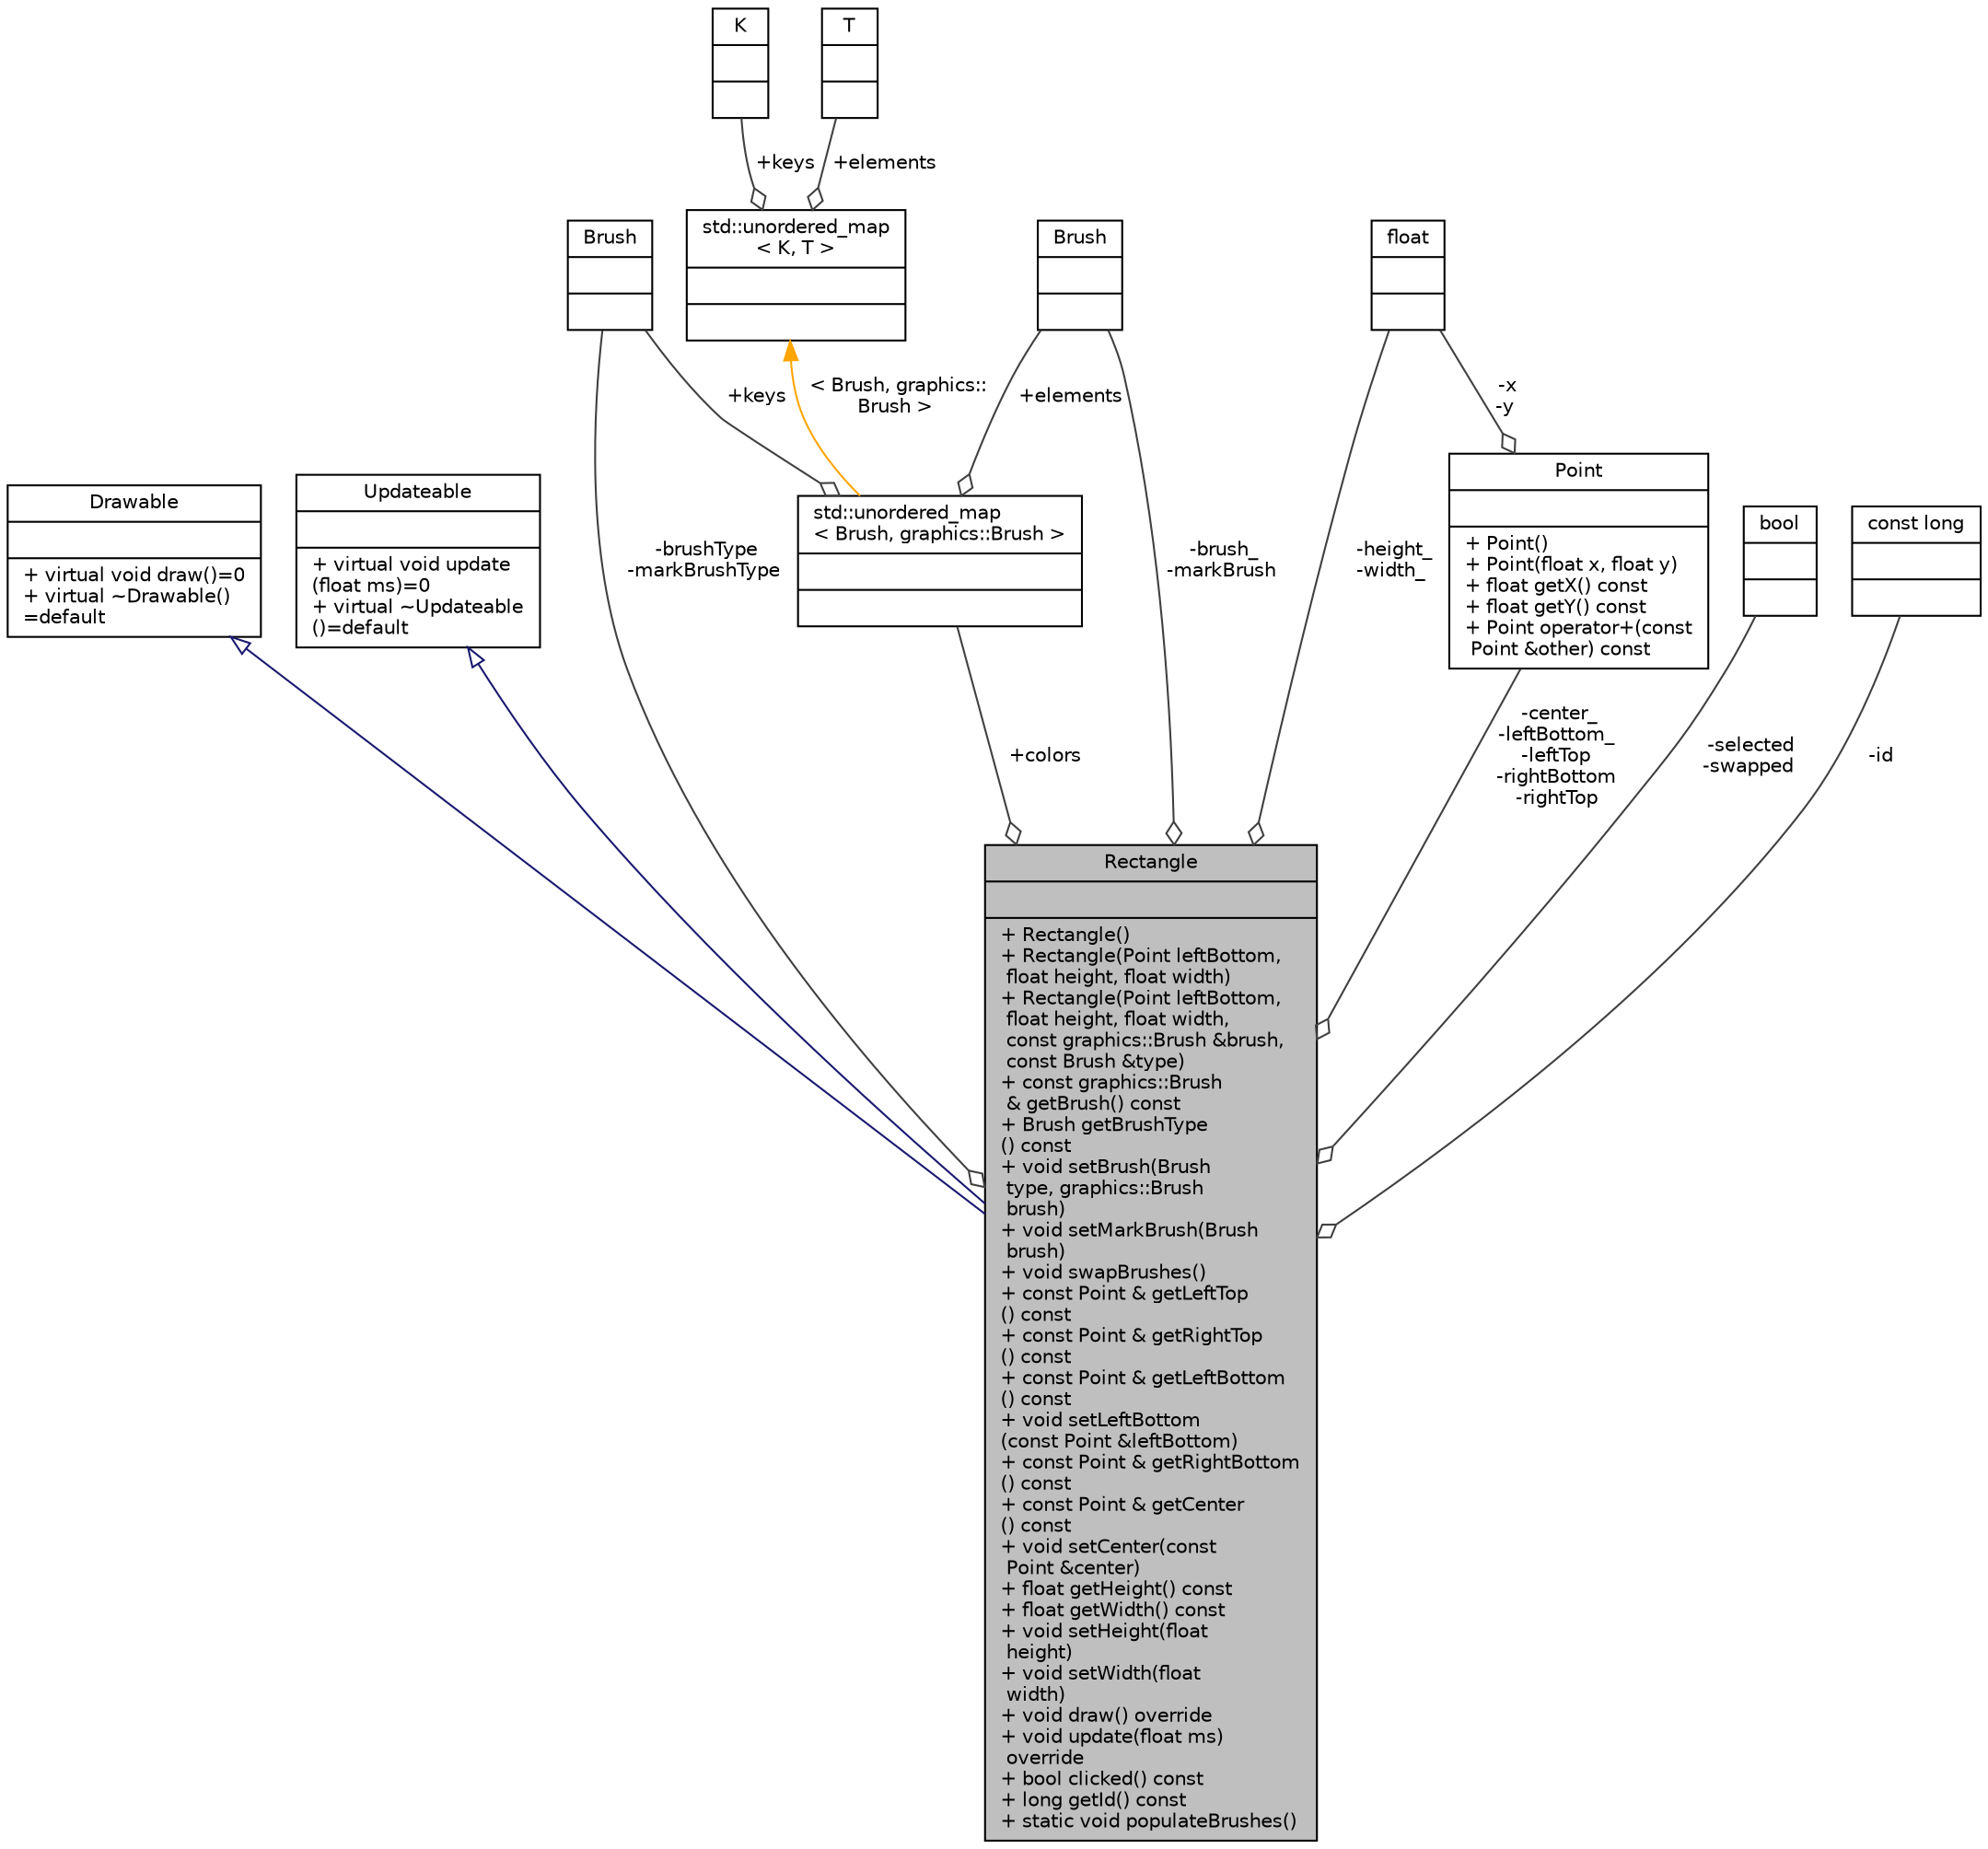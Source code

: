 digraph "Rectangle"
{
 // LATEX_PDF_SIZE
  bgcolor="transparent";
  edge [fontname="Helvetica",fontsize="10",labelfontname="Helvetica",labelfontsize="10"];
  node [fontname="Helvetica",fontsize="10",shape=record];
  Node1 [label="{Rectangle\n||+  Rectangle()\l+  Rectangle(Point leftBottom,\l float height, float width)\l+  Rectangle(Point leftBottom,\l float height, float width,\l const graphics::Brush &brush,\l const Brush &type)\l+ const graphics::Brush\l & getBrush() const\l+ Brush getBrushType\l() const\l+ void setBrush(Brush\l type, graphics::Brush\l brush)\l+ void setMarkBrush(Brush\l brush)\l+ void swapBrushes()\l+ const Point & getLeftTop\l() const\l+ const Point & getRightTop\l() const\l+ const Point & getLeftBottom\l() const\l+ void setLeftBottom\l(const Point &leftBottom)\l+ const Point & getRightBottom\l() const\l+ const Point & getCenter\l() const\l+ void setCenter(const\l Point &center)\l+ float getHeight() const\l+ float getWidth() const\l+ void setHeight(float\l height)\l+ void setWidth(float\l width)\l+ void draw() override\l+ void update(float ms)\l override\l+ bool clicked() const\l+ long getId() const\l+ static void populateBrushes()\l}",height=0.2,width=0.4,color="black", fillcolor="grey75", style="filled", fontcolor="black",tooltip=" "];
  Node2 -> Node1 [dir="back",color="midnightblue",fontsize="10",style="solid",arrowtail="onormal",fontname="Helvetica"];
  Node2 [label="{Drawable\n||+ virtual void draw()=0\l+ virtual ~Drawable()\l=default\l}",height=0.2,width=0.4,color="black",URL="$de/db8/classDrawable.html",tooltip=" "];
  Node3 -> Node1 [dir="back",color="midnightblue",fontsize="10",style="solid",arrowtail="onormal",fontname="Helvetica"];
  Node3 [label="{Updateable\n||+ virtual void update\l(float ms)=0\l+ virtual ~Updateable\l()=default\l}",height=0.2,width=0.4,color="black",URL="$d2/d7d/classUpdateable.html",tooltip=" "];
  Node4 -> Node1 [color="grey25",fontsize="10",style="solid",label=" +colors" ,arrowhead="odiamond",fontname="Helvetica"];
  Node4 [label="{std::unordered_map\l\< Brush, graphics::Brush \>\n||}",height=0.2,width=0.4,color="black",tooltip=" "];
  Node5 -> Node4 [color="grey25",fontsize="10",style="solid",label=" +keys" ,arrowhead="odiamond",fontname="Helvetica"];
  Node5 [label="{Brush\n||}",height=0.2,width=0.4,color="black",tooltip=" "];
  Node6 -> Node4 [color="grey25",fontsize="10",style="solid",label=" +elements" ,arrowhead="odiamond",fontname="Helvetica"];
  Node6 [label="{Brush\n||}",height=0.2,width=0.4,color="black",tooltip=" "];
  Node7 -> Node4 [dir="back",color="orange",fontsize="10",style="solid",label=" \< Brush, graphics::\lBrush \>" ,fontname="Helvetica"];
  Node7 [label="{std::unordered_map\l\< K, T \>\n||}",height=0.2,width=0.4,color="black",tooltip=" "];
  Node8 -> Node7 [color="grey25",fontsize="10",style="solid",label=" +keys" ,arrowhead="odiamond",fontname="Helvetica"];
  Node8 [label="{K\n||}",height=0.2,width=0.4,color="black",tooltip=" "];
  Node9 -> Node7 [color="grey25",fontsize="10",style="solid",label=" +elements" ,arrowhead="odiamond",fontname="Helvetica"];
  Node9 [label="{T\n||}",height=0.2,width=0.4,color="black",tooltip=" "];
  Node10 -> Node1 [color="grey25",fontsize="10",style="solid",label=" -center_\n-leftBottom_\n-leftTop\n-rightBottom\n-rightTop" ,arrowhead="odiamond",fontname="Helvetica"];
  Node10 [label="{Point\n||+  Point()\l+  Point(float x, float y)\l+ float getX() const\l+ float getY() const\l+ Point operator+(const\l Point &other) const\l}",height=0.2,width=0.4,color="black",URL="$dc/d4f/classPoint.html",tooltip=" "];
  Node11 -> Node10 [color="grey25",fontsize="10",style="solid",label=" -x\n-y" ,arrowhead="odiamond",fontname="Helvetica"];
  Node11 [label="{float\n||}",height=0.2,width=0.4,color="black",tooltip=" "];
  Node11 -> Node1 [color="grey25",fontsize="10",style="solid",label=" -height_\n-width_" ,arrowhead="odiamond",fontname="Helvetica"];
  Node6 -> Node1 [color="grey25",fontsize="10",style="solid",label=" -brush_\n-markBrush" ,arrowhead="odiamond",fontname="Helvetica"];
  Node5 -> Node1 [color="grey25",fontsize="10",style="solid",label=" -brushType\n-markBrushType" ,arrowhead="odiamond",fontname="Helvetica"];
  Node12 -> Node1 [color="grey25",fontsize="10",style="solid",label=" -selected\n-swapped" ,arrowhead="odiamond",fontname="Helvetica"];
  Node12 [label="{bool\n||}",height=0.2,width=0.4,color="black",tooltip=" "];
  Node13 -> Node1 [color="grey25",fontsize="10",style="solid",label=" -id" ,arrowhead="odiamond",fontname="Helvetica"];
  Node13 [label="{const long\n||}",height=0.2,width=0.4,color="black",tooltip=" "];
}
